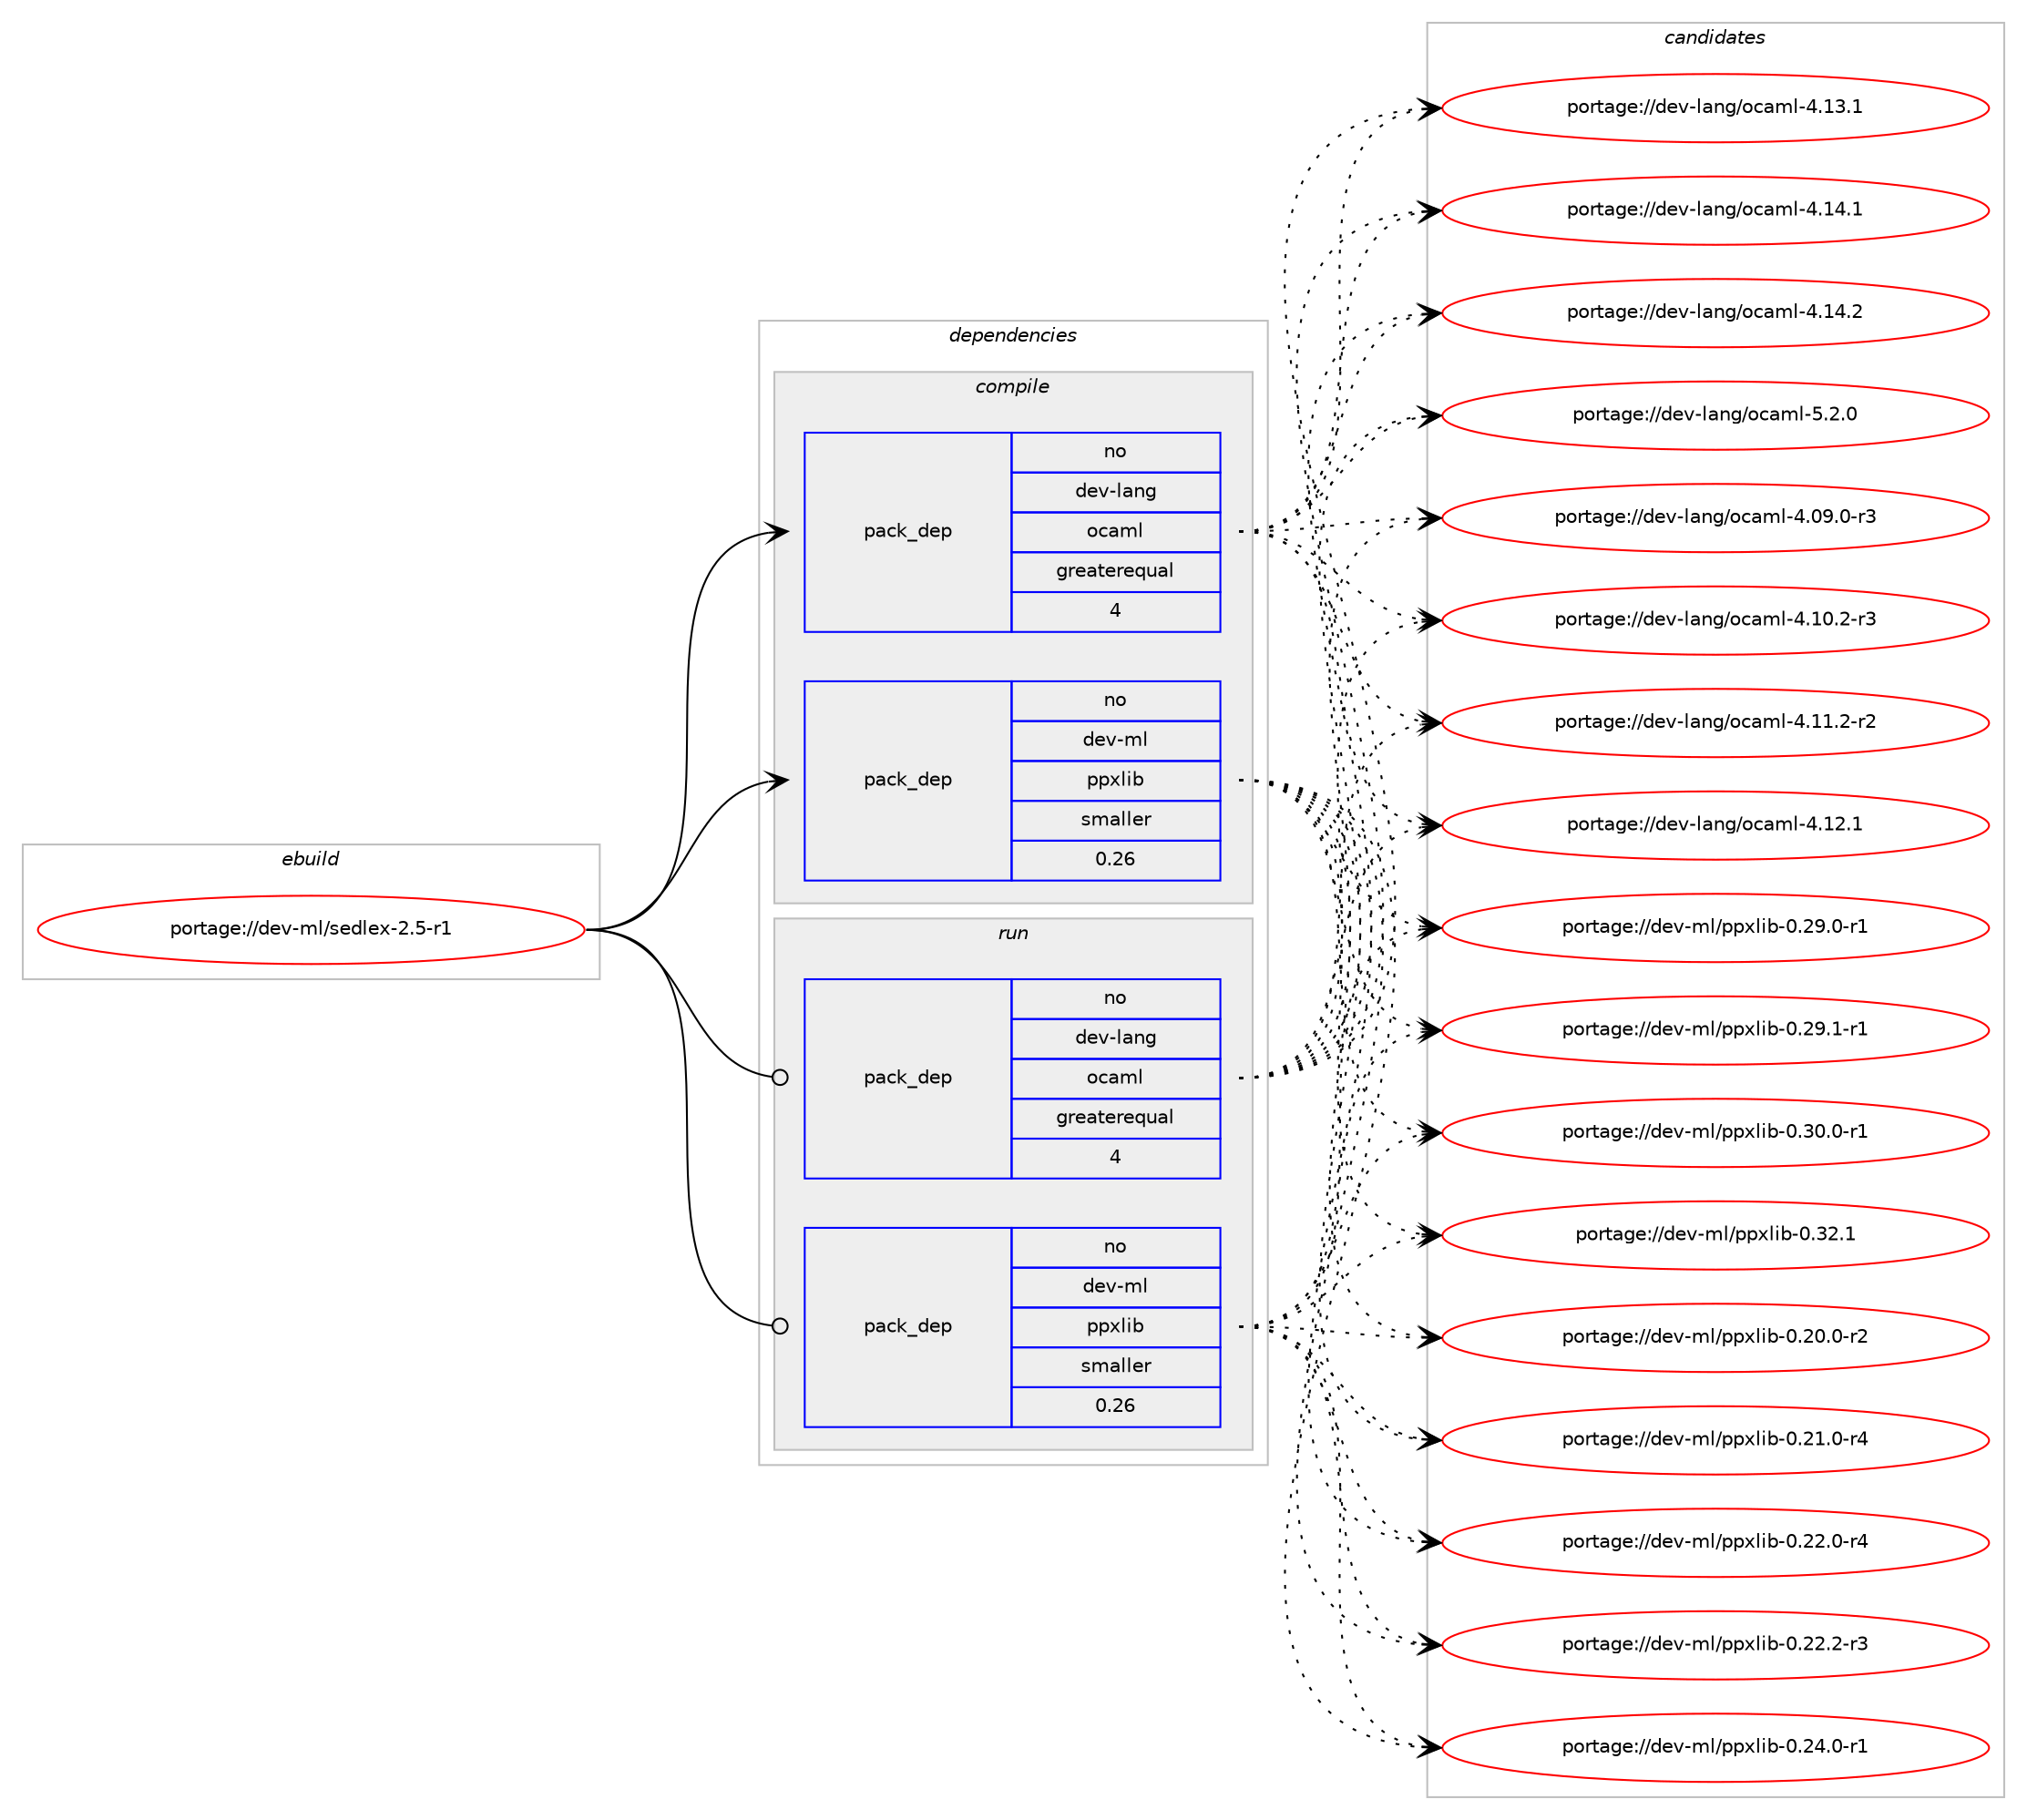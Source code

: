 digraph prolog {

# *************
# Graph options
# *************

newrank=true;
concentrate=true;
compound=true;
graph [rankdir=LR,fontname=Helvetica,fontsize=10,ranksep=1.5];#, ranksep=2.5, nodesep=0.2];
edge  [arrowhead=vee];
node  [fontname=Helvetica,fontsize=10];

# **********
# The ebuild
# **********

subgraph cluster_leftcol {
color=gray;
rank=same;
label=<<i>ebuild</i>>;
id [label="portage://dev-ml/sedlex-2.5-r1", color=red, width=4, href="../dev-ml/sedlex-2.5-r1.svg"];
}

# ****************
# The dependencies
# ****************

subgraph cluster_midcol {
color=gray;
label=<<i>dependencies</i>>;
subgraph cluster_compile {
fillcolor="#eeeeee";
style=filled;
label=<<i>compile</i>>;
subgraph pack32553 {
dependency62593 [label=<<TABLE BORDER="0" CELLBORDER="1" CELLSPACING="0" CELLPADDING="4" WIDTH="220"><TR><TD ROWSPAN="6" CELLPADDING="30">pack_dep</TD></TR><TR><TD WIDTH="110">no</TD></TR><TR><TD>dev-lang</TD></TR><TR><TD>ocaml</TD></TR><TR><TD>greaterequal</TD></TR><TR><TD>4</TD></TR></TABLE>>, shape=none, color=blue];
}
id:e -> dependency62593:w [weight=20,style="solid",arrowhead="vee"];
# *** BEGIN UNKNOWN DEPENDENCY TYPE (TODO) ***
# id -> package_dependency(portage://dev-ml/sedlex-2.5-r1,install,no,dev-ml,dune,none,[,,],any_same_slot,[])
# *** END UNKNOWN DEPENDENCY TYPE (TODO) ***

# *** BEGIN UNKNOWN DEPENDENCY TYPE (TODO) ***
# id -> package_dependency(portage://dev-ml/sedlex-2.5-r1,install,no,dev-ml,gen,none,[,,],any_same_slot,[])
# *** END UNKNOWN DEPENDENCY TYPE (TODO) ***

subgraph pack32554 {
dependency62594 [label=<<TABLE BORDER="0" CELLBORDER="1" CELLSPACING="0" CELLPADDING="4" WIDTH="220"><TR><TD ROWSPAN="6" CELLPADDING="30">pack_dep</TD></TR><TR><TD WIDTH="110">no</TD></TR><TR><TD>dev-ml</TD></TR><TR><TD>ppxlib</TD></TR><TR><TD>smaller</TD></TR><TR><TD>0.26</TD></TR></TABLE>>, shape=none, color=blue];
}
id:e -> dependency62594:w [weight=20,style="solid",arrowhead="vee"];
# *** BEGIN UNKNOWN DEPENDENCY TYPE (TODO) ***
# id -> package_dependency(portage://dev-ml/sedlex-2.5-r1,install,no,dev-ml,uchar,none,[,,],any_same_slot,[])
# *** END UNKNOWN DEPENDENCY TYPE (TODO) ***

}
subgraph cluster_compileandrun {
fillcolor="#eeeeee";
style=filled;
label=<<i>compile and run</i>>;
}
subgraph cluster_run {
fillcolor="#eeeeee";
style=filled;
label=<<i>run</i>>;
subgraph pack32555 {
dependency62595 [label=<<TABLE BORDER="0" CELLBORDER="1" CELLSPACING="0" CELLPADDING="4" WIDTH="220"><TR><TD ROWSPAN="6" CELLPADDING="30">pack_dep</TD></TR><TR><TD WIDTH="110">no</TD></TR><TR><TD>dev-lang</TD></TR><TR><TD>ocaml</TD></TR><TR><TD>greaterequal</TD></TR><TR><TD>4</TD></TR></TABLE>>, shape=none, color=blue];
}
id:e -> dependency62595:w [weight=20,style="solid",arrowhead="odot"];
# *** BEGIN UNKNOWN DEPENDENCY TYPE (TODO) ***
# id -> package_dependency(portage://dev-ml/sedlex-2.5-r1,run,no,dev-ml,dune,none,[,,],any_same_slot,[])
# *** END UNKNOWN DEPENDENCY TYPE (TODO) ***

# *** BEGIN UNKNOWN DEPENDENCY TYPE (TODO) ***
# id -> package_dependency(portage://dev-ml/sedlex-2.5-r1,run,no,dev-ml,gen,none,[,,],any_same_slot,[])
# *** END UNKNOWN DEPENDENCY TYPE (TODO) ***

subgraph pack32556 {
dependency62596 [label=<<TABLE BORDER="0" CELLBORDER="1" CELLSPACING="0" CELLPADDING="4" WIDTH="220"><TR><TD ROWSPAN="6" CELLPADDING="30">pack_dep</TD></TR><TR><TD WIDTH="110">no</TD></TR><TR><TD>dev-ml</TD></TR><TR><TD>ppxlib</TD></TR><TR><TD>smaller</TD></TR><TR><TD>0.26</TD></TR></TABLE>>, shape=none, color=blue];
}
id:e -> dependency62596:w [weight=20,style="solid",arrowhead="odot"];
# *** BEGIN UNKNOWN DEPENDENCY TYPE (TODO) ***
# id -> package_dependency(portage://dev-ml/sedlex-2.5-r1,run,no,dev-ml,uchar,none,[,,],any_same_slot,[])
# *** END UNKNOWN DEPENDENCY TYPE (TODO) ***

}
}

# **************
# The candidates
# **************

subgraph cluster_choices {
rank=same;
color=gray;
label=<<i>candidates</i>>;

subgraph choice32553 {
color=black;
nodesep=1;
choice1001011184510897110103471119997109108455246485746484511451 [label="portage://dev-lang/ocaml-4.09.0-r3", color=red, width=4,href="../dev-lang/ocaml-4.09.0-r3.svg"];
choice1001011184510897110103471119997109108455246494846504511451 [label="portage://dev-lang/ocaml-4.10.2-r3", color=red, width=4,href="../dev-lang/ocaml-4.10.2-r3.svg"];
choice1001011184510897110103471119997109108455246494946504511450 [label="portage://dev-lang/ocaml-4.11.2-r2", color=red, width=4,href="../dev-lang/ocaml-4.11.2-r2.svg"];
choice100101118451089711010347111999710910845524649504649 [label="portage://dev-lang/ocaml-4.12.1", color=red, width=4,href="../dev-lang/ocaml-4.12.1.svg"];
choice100101118451089711010347111999710910845524649514649 [label="portage://dev-lang/ocaml-4.13.1", color=red, width=4,href="../dev-lang/ocaml-4.13.1.svg"];
choice100101118451089711010347111999710910845524649524649 [label="portage://dev-lang/ocaml-4.14.1", color=red, width=4,href="../dev-lang/ocaml-4.14.1.svg"];
choice100101118451089711010347111999710910845524649524650 [label="portage://dev-lang/ocaml-4.14.2", color=red, width=4,href="../dev-lang/ocaml-4.14.2.svg"];
choice1001011184510897110103471119997109108455346504648 [label="portage://dev-lang/ocaml-5.2.0", color=red, width=4,href="../dev-lang/ocaml-5.2.0.svg"];
dependency62593:e -> choice1001011184510897110103471119997109108455246485746484511451:w [style=dotted,weight="100"];
dependency62593:e -> choice1001011184510897110103471119997109108455246494846504511451:w [style=dotted,weight="100"];
dependency62593:e -> choice1001011184510897110103471119997109108455246494946504511450:w [style=dotted,weight="100"];
dependency62593:e -> choice100101118451089711010347111999710910845524649504649:w [style=dotted,weight="100"];
dependency62593:e -> choice100101118451089711010347111999710910845524649514649:w [style=dotted,weight="100"];
dependency62593:e -> choice100101118451089711010347111999710910845524649524649:w [style=dotted,weight="100"];
dependency62593:e -> choice100101118451089711010347111999710910845524649524650:w [style=dotted,weight="100"];
dependency62593:e -> choice1001011184510897110103471119997109108455346504648:w [style=dotted,weight="100"];
}
subgraph choice32554 {
color=black;
nodesep=1;
choice100101118451091084711211212010810598454846504846484511450 [label="portage://dev-ml/ppxlib-0.20.0-r2", color=red, width=4,href="../dev-ml/ppxlib-0.20.0-r2.svg"];
choice100101118451091084711211212010810598454846504946484511452 [label="portage://dev-ml/ppxlib-0.21.0-r4", color=red, width=4,href="../dev-ml/ppxlib-0.21.0-r4.svg"];
choice100101118451091084711211212010810598454846505046484511452 [label="portage://dev-ml/ppxlib-0.22.0-r4", color=red, width=4,href="../dev-ml/ppxlib-0.22.0-r4.svg"];
choice100101118451091084711211212010810598454846505046504511451 [label="portage://dev-ml/ppxlib-0.22.2-r3", color=red, width=4,href="../dev-ml/ppxlib-0.22.2-r3.svg"];
choice100101118451091084711211212010810598454846505246484511449 [label="portage://dev-ml/ppxlib-0.24.0-r1", color=red, width=4,href="../dev-ml/ppxlib-0.24.0-r1.svg"];
choice100101118451091084711211212010810598454846505746484511449 [label="portage://dev-ml/ppxlib-0.29.0-r1", color=red, width=4,href="../dev-ml/ppxlib-0.29.0-r1.svg"];
choice100101118451091084711211212010810598454846505746494511449 [label="portage://dev-ml/ppxlib-0.29.1-r1", color=red, width=4,href="../dev-ml/ppxlib-0.29.1-r1.svg"];
choice100101118451091084711211212010810598454846514846484511449 [label="portage://dev-ml/ppxlib-0.30.0-r1", color=red, width=4,href="../dev-ml/ppxlib-0.30.0-r1.svg"];
choice10010111845109108471121121201081059845484651504649 [label="portage://dev-ml/ppxlib-0.32.1", color=red, width=4,href="../dev-ml/ppxlib-0.32.1.svg"];
dependency62594:e -> choice100101118451091084711211212010810598454846504846484511450:w [style=dotted,weight="100"];
dependency62594:e -> choice100101118451091084711211212010810598454846504946484511452:w [style=dotted,weight="100"];
dependency62594:e -> choice100101118451091084711211212010810598454846505046484511452:w [style=dotted,weight="100"];
dependency62594:e -> choice100101118451091084711211212010810598454846505046504511451:w [style=dotted,weight="100"];
dependency62594:e -> choice100101118451091084711211212010810598454846505246484511449:w [style=dotted,weight="100"];
dependency62594:e -> choice100101118451091084711211212010810598454846505746484511449:w [style=dotted,weight="100"];
dependency62594:e -> choice100101118451091084711211212010810598454846505746494511449:w [style=dotted,weight="100"];
dependency62594:e -> choice100101118451091084711211212010810598454846514846484511449:w [style=dotted,weight="100"];
dependency62594:e -> choice10010111845109108471121121201081059845484651504649:w [style=dotted,weight="100"];
}
subgraph choice32555 {
color=black;
nodesep=1;
choice1001011184510897110103471119997109108455246485746484511451 [label="portage://dev-lang/ocaml-4.09.0-r3", color=red, width=4,href="../dev-lang/ocaml-4.09.0-r3.svg"];
choice1001011184510897110103471119997109108455246494846504511451 [label="portage://dev-lang/ocaml-4.10.2-r3", color=red, width=4,href="../dev-lang/ocaml-4.10.2-r3.svg"];
choice1001011184510897110103471119997109108455246494946504511450 [label="portage://dev-lang/ocaml-4.11.2-r2", color=red, width=4,href="../dev-lang/ocaml-4.11.2-r2.svg"];
choice100101118451089711010347111999710910845524649504649 [label="portage://dev-lang/ocaml-4.12.1", color=red, width=4,href="../dev-lang/ocaml-4.12.1.svg"];
choice100101118451089711010347111999710910845524649514649 [label="portage://dev-lang/ocaml-4.13.1", color=red, width=4,href="../dev-lang/ocaml-4.13.1.svg"];
choice100101118451089711010347111999710910845524649524649 [label="portage://dev-lang/ocaml-4.14.1", color=red, width=4,href="../dev-lang/ocaml-4.14.1.svg"];
choice100101118451089711010347111999710910845524649524650 [label="portage://dev-lang/ocaml-4.14.2", color=red, width=4,href="../dev-lang/ocaml-4.14.2.svg"];
choice1001011184510897110103471119997109108455346504648 [label="portage://dev-lang/ocaml-5.2.0", color=red, width=4,href="../dev-lang/ocaml-5.2.0.svg"];
dependency62595:e -> choice1001011184510897110103471119997109108455246485746484511451:w [style=dotted,weight="100"];
dependency62595:e -> choice1001011184510897110103471119997109108455246494846504511451:w [style=dotted,weight="100"];
dependency62595:e -> choice1001011184510897110103471119997109108455246494946504511450:w [style=dotted,weight="100"];
dependency62595:e -> choice100101118451089711010347111999710910845524649504649:w [style=dotted,weight="100"];
dependency62595:e -> choice100101118451089711010347111999710910845524649514649:w [style=dotted,weight="100"];
dependency62595:e -> choice100101118451089711010347111999710910845524649524649:w [style=dotted,weight="100"];
dependency62595:e -> choice100101118451089711010347111999710910845524649524650:w [style=dotted,weight="100"];
dependency62595:e -> choice1001011184510897110103471119997109108455346504648:w [style=dotted,weight="100"];
}
subgraph choice32556 {
color=black;
nodesep=1;
choice100101118451091084711211212010810598454846504846484511450 [label="portage://dev-ml/ppxlib-0.20.0-r2", color=red, width=4,href="../dev-ml/ppxlib-0.20.0-r2.svg"];
choice100101118451091084711211212010810598454846504946484511452 [label="portage://dev-ml/ppxlib-0.21.0-r4", color=red, width=4,href="../dev-ml/ppxlib-0.21.0-r4.svg"];
choice100101118451091084711211212010810598454846505046484511452 [label="portage://dev-ml/ppxlib-0.22.0-r4", color=red, width=4,href="../dev-ml/ppxlib-0.22.0-r4.svg"];
choice100101118451091084711211212010810598454846505046504511451 [label="portage://dev-ml/ppxlib-0.22.2-r3", color=red, width=4,href="../dev-ml/ppxlib-0.22.2-r3.svg"];
choice100101118451091084711211212010810598454846505246484511449 [label="portage://dev-ml/ppxlib-0.24.0-r1", color=red, width=4,href="../dev-ml/ppxlib-0.24.0-r1.svg"];
choice100101118451091084711211212010810598454846505746484511449 [label="portage://dev-ml/ppxlib-0.29.0-r1", color=red, width=4,href="../dev-ml/ppxlib-0.29.0-r1.svg"];
choice100101118451091084711211212010810598454846505746494511449 [label="portage://dev-ml/ppxlib-0.29.1-r1", color=red, width=4,href="../dev-ml/ppxlib-0.29.1-r1.svg"];
choice100101118451091084711211212010810598454846514846484511449 [label="portage://dev-ml/ppxlib-0.30.0-r1", color=red, width=4,href="../dev-ml/ppxlib-0.30.0-r1.svg"];
choice10010111845109108471121121201081059845484651504649 [label="portage://dev-ml/ppxlib-0.32.1", color=red, width=4,href="../dev-ml/ppxlib-0.32.1.svg"];
dependency62596:e -> choice100101118451091084711211212010810598454846504846484511450:w [style=dotted,weight="100"];
dependency62596:e -> choice100101118451091084711211212010810598454846504946484511452:w [style=dotted,weight="100"];
dependency62596:e -> choice100101118451091084711211212010810598454846505046484511452:w [style=dotted,weight="100"];
dependency62596:e -> choice100101118451091084711211212010810598454846505046504511451:w [style=dotted,weight="100"];
dependency62596:e -> choice100101118451091084711211212010810598454846505246484511449:w [style=dotted,weight="100"];
dependency62596:e -> choice100101118451091084711211212010810598454846505746484511449:w [style=dotted,weight="100"];
dependency62596:e -> choice100101118451091084711211212010810598454846505746494511449:w [style=dotted,weight="100"];
dependency62596:e -> choice100101118451091084711211212010810598454846514846484511449:w [style=dotted,weight="100"];
dependency62596:e -> choice10010111845109108471121121201081059845484651504649:w [style=dotted,weight="100"];
}
}

}
